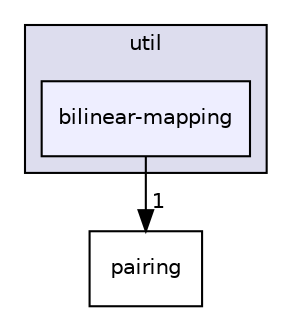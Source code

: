 digraph "include/util/bilinear-mapping" {
  compound=true
  node [ fontsize="10", fontname="Helvetica"];
  edge [ labelfontsize="10", labelfontname="Helvetica"];
  subgraph clusterdir_586ad3c2f85d776b984733890d824e3e {
    graph [ bgcolor="#ddddee", pencolor="black", label="util" fontname="Helvetica", fontsize="10", URL="dir_586ad3c2f85d776b984733890d824e3e.html"]
  dir_ec503e892f7448acf7123dc71a70eb26 [shape=box, label="bilinear-mapping", style="filled", fillcolor="#eeeeff", pencolor="black", URL="dir_ec503e892f7448acf7123dc71a70eb26.html"];
  }
  dir_6cbc6528ce3cec159cd629fa89c4ec30 [shape=box label="pairing" URL="dir_6cbc6528ce3cec159cd629fa89c4ec30.html"];
  dir_ec503e892f7448acf7123dc71a70eb26->dir_6cbc6528ce3cec159cd629fa89c4ec30 [headlabel="1", labeldistance=1.5 headhref="dir_000026_000013.html"];
}
